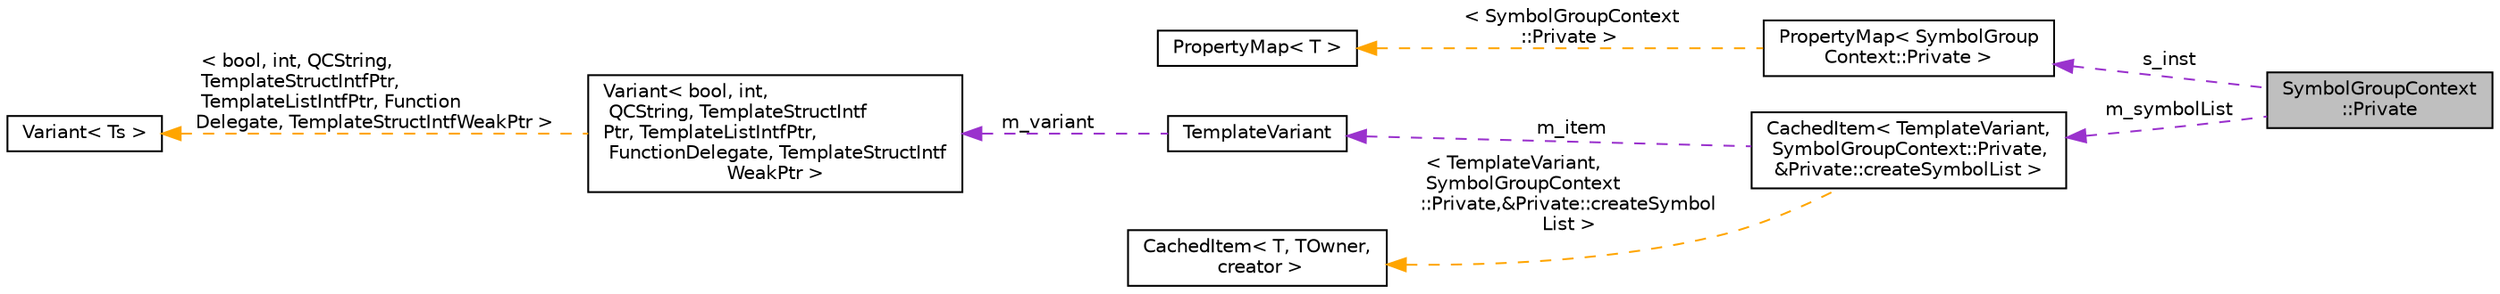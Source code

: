 digraph "SymbolGroupContext::Private"
{
 // INTERACTIVE_SVG=YES
 // LATEX_PDF_SIZE
  edge [fontname="Helvetica",fontsize="10",labelfontname="Helvetica",labelfontsize="10"];
  node [fontname="Helvetica",fontsize="10",shape=record];
  rankdir="LR";
  Node1 [label="SymbolGroupContext\l::Private",height=0.2,width=0.4,color="black", fillcolor="grey75", style="filled", fontcolor="black",tooltip=" "];
  Node2 -> Node1 [dir="back",color="darkorchid3",fontsize="10",style="dashed",label=" s_inst" ,fontname="Helvetica"];
  Node2 [label="PropertyMap\< SymbolGroup\lContext::Private \>",height=0.2,width=0.4,color="black", fillcolor="white", style="filled",URL="$d5/dbf/class_property_map.html",tooltip=" "];
  Node3 -> Node2 [dir="back",color="orange",fontsize="10",style="dashed",label=" \< SymbolGroupContext\l::Private \>" ,fontname="Helvetica"];
  Node3 [label="PropertyMap\< T \>",height=0.2,width=0.4,color="black", fillcolor="white", style="filled",URL="$d5/dbf/class_property_map.html",tooltip="Class representing a mapping of properties and the corresponding getter function."];
  Node4 -> Node1 [dir="back",color="darkorchid3",fontsize="10",style="dashed",label=" m_symbolList" ,fontname="Helvetica"];
  Node4 [label="CachedItem\< TemplateVariant,\l SymbolGroupContext::Private,\l&Private::createSymbolList \>",height=0.2,width=0.4,color="black", fillcolor="white", style="filled",URL="$d7/dc1/class_cached_item.html",tooltip=" "];
  Node5 -> Node4 [dir="back",color="darkorchid3",fontsize="10",style="dashed",label=" m_item" ,fontname="Helvetica"];
  Node5 [label="TemplateVariant",height=0.2,width=0.4,color="black", fillcolor="white", style="filled",URL="$d1/dba/class_template_variant.html",tooltip="Variant type which can hold one value of a fixed set of types."];
  Node6 -> Node5 [dir="back",color="darkorchid3",fontsize="10",style="dashed",label=" m_variant" ,fontname="Helvetica"];
  Node6 [label="Variant\< bool, int,\l QCString, TemplateStructIntf\lPtr, TemplateListIntfPtr,\l FunctionDelegate, TemplateStructIntf\lWeakPtr \>",height=0.2,width=0.4,color="black", fillcolor="white", style="filled",URL="$de/d1e/struct_variant.html",tooltip=" "];
  Node7 -> Node6 [dir="back",color="orange",fontsize="10",style="dashed",label=" \< bool, int, QCString,\l TemplateStructIntfPtr,\l TemplateListIntfPtr, Function\lDelegate, TemplateStructIntfWeakPtr \>" ,fontname="Helvetica"];
  Node7 [label="Variant\< Ts \>",height=0.2,width=0.4,color="black", fillcolor="white", style="filled",URL="$de/d1e/struct_variant.html",tooltip="Implementation of a variant container (similar to C++17's std::variant)."];
  Node8 -> Node4 [dir="back",color="orange",fontsize="10",style="dashed",label=" \< TemplateVariant,\l SymbolGroupContext\l::Private,&Private::createSymbol\lList \>" ,fontname="Helvetica"];
  Node8 [label="CachedItem\< T, TOwner,\l creator \>",height=0.2,width=0.4,color="black", fillcolor="white", style="filled",URL="$d7/dc1/class_cached_item.html",tooltip="Wrapper for data that needs to be cached."];
}
